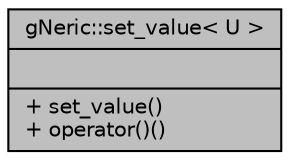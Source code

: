 digraph "gNeric::set_value&lt; U &gt;"
{
 // INTERACTIVE_SVG=YES
  bgcolor="transparent";
  edge [fontname="Helvetica",fontsize="10",labelfontname="Helvetica",labelfontsize="10"];
  node [fontname="Helvetica",fontsize="10",shape=record];
  Node1 [label="{gNeric::set_value\< U \>\n||+ set_value()\l+ operator()()\l}",height=0.2,width=0.4,color="black", fillcolor="grey75", style="filled", fontcolor="black"];
}
